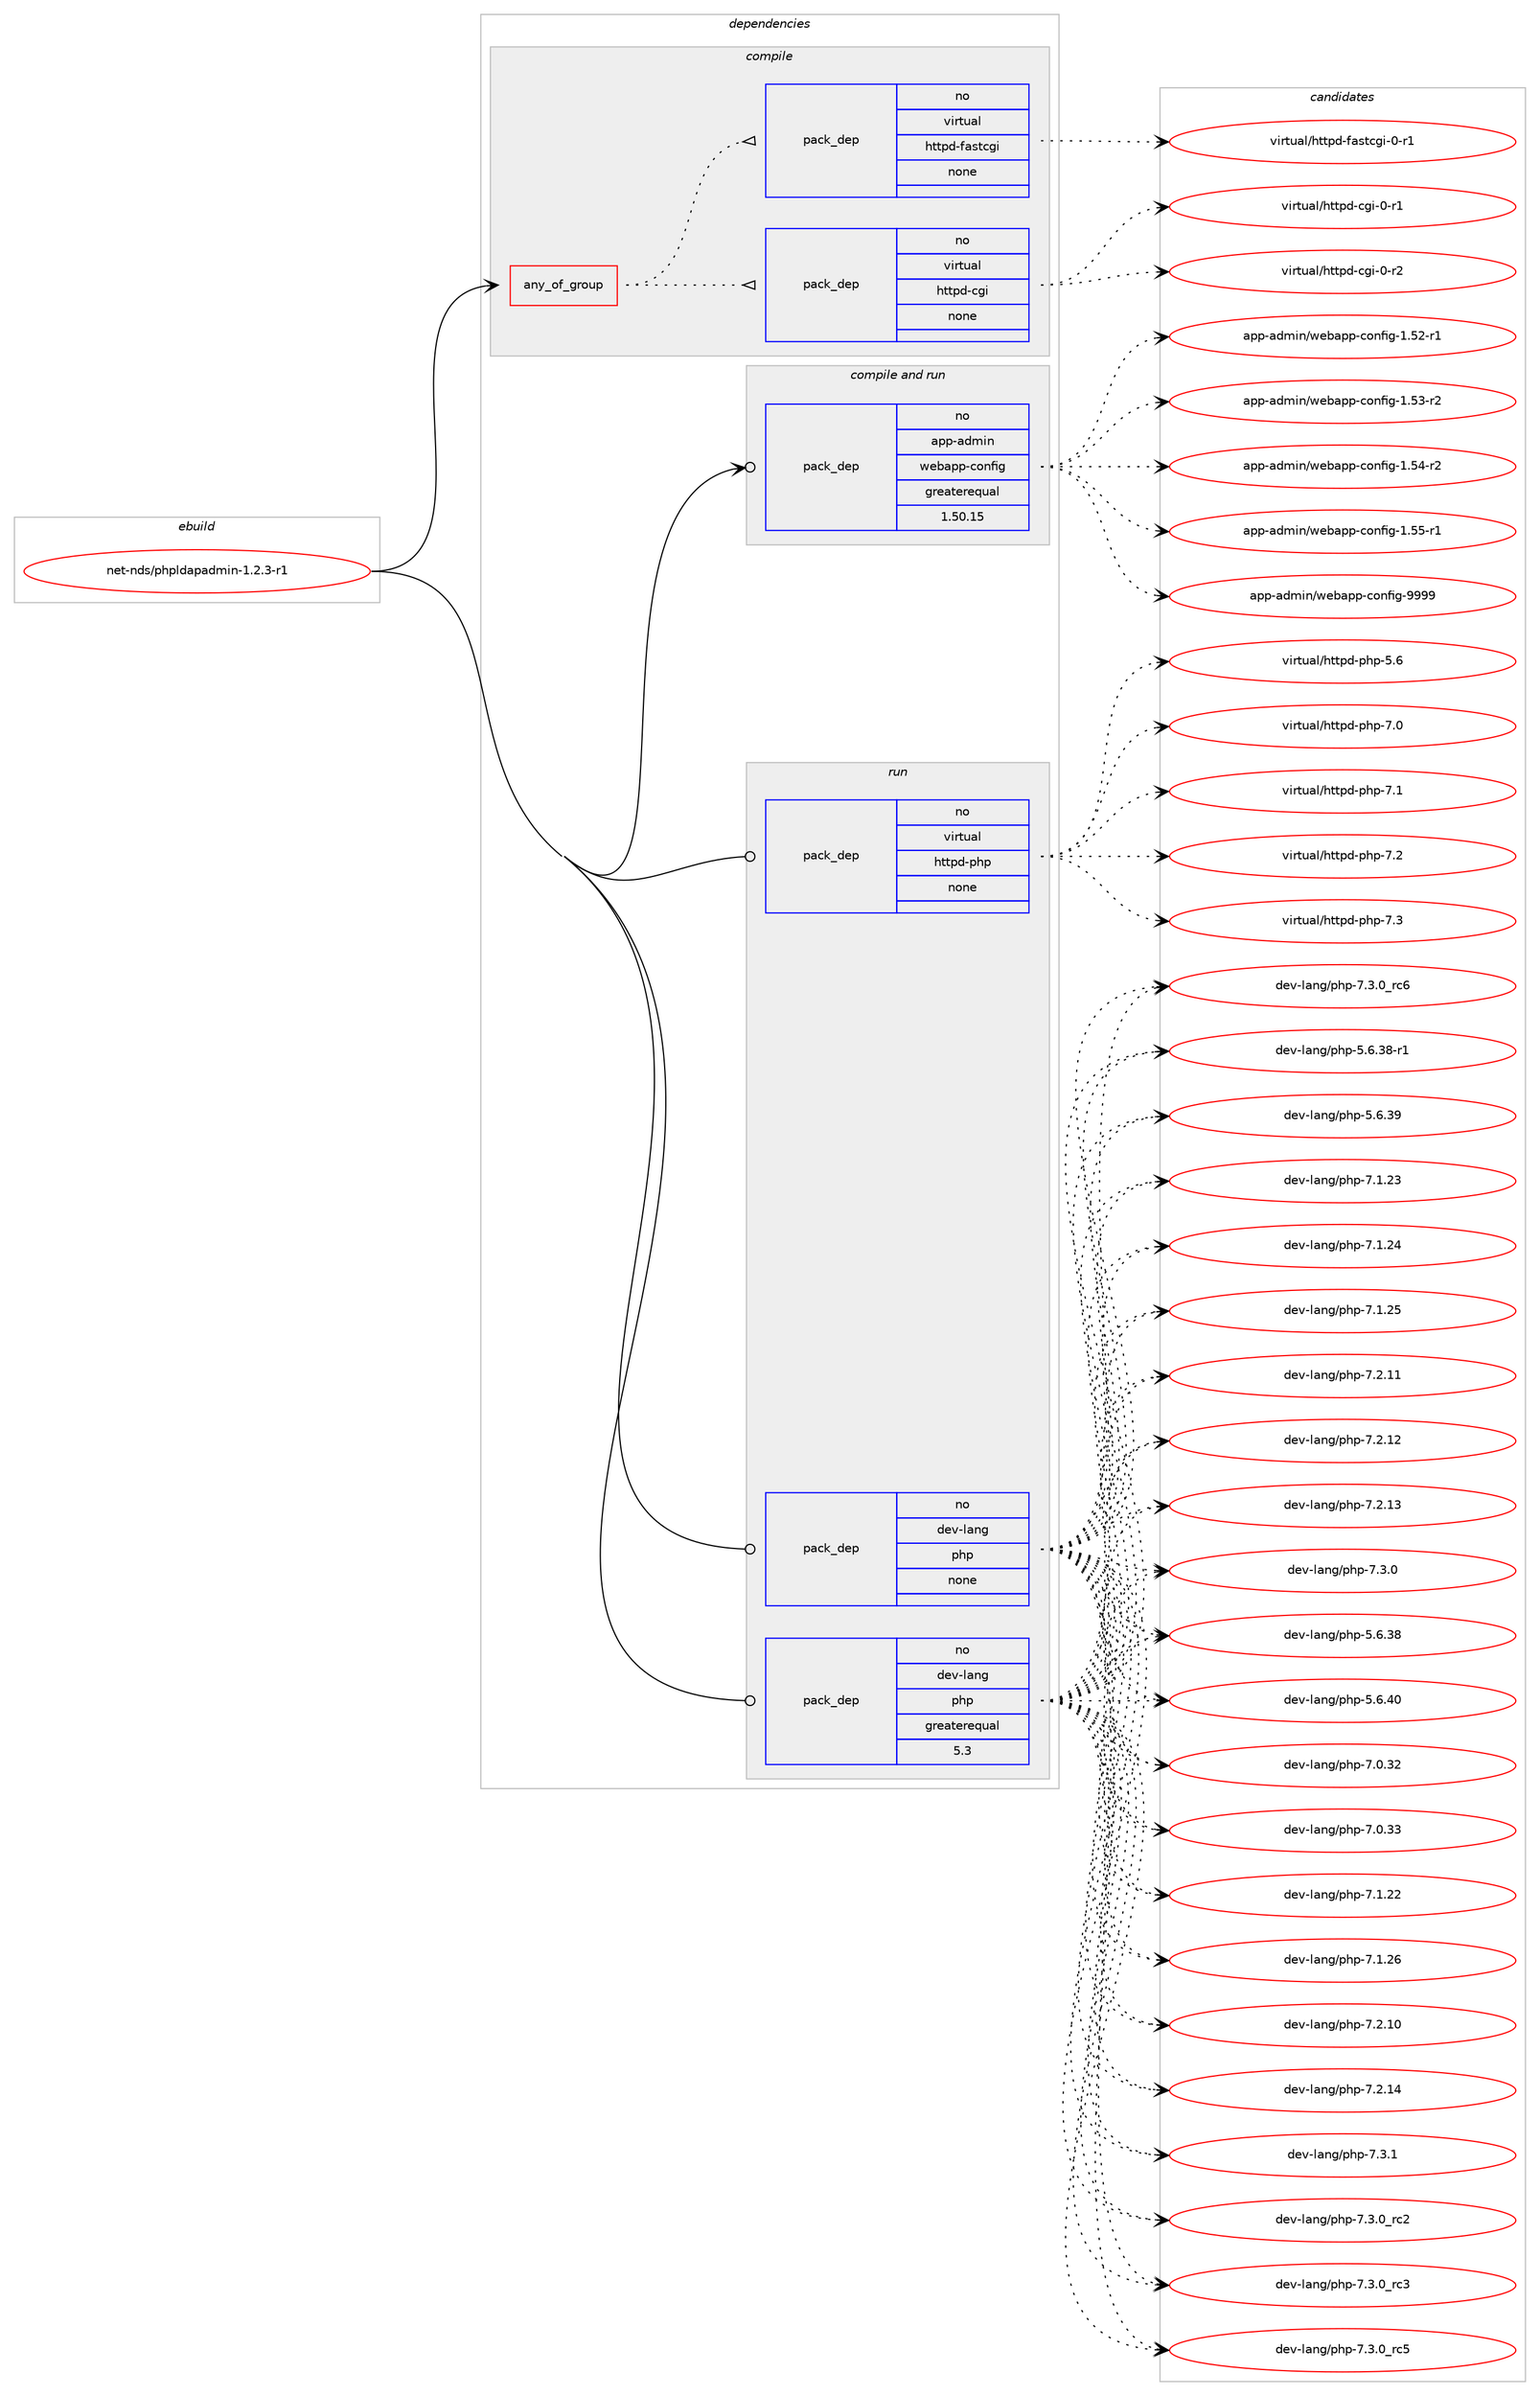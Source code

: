 digraph prolog {

# *************
# Graph options
# *************

newrank=true;
concentrate=true;
compound=true;
graph [rankdir=LR,fontname=Helvetica,fontsize=10,ranksep=1.5];#, ranksep=2.5, nodesep=0.2];
edge  [arrowhead=vee];
node  [fontname=Helvetica,fontsize=10];

# **********
# The ebuild
# **********

subgraph cluster_leftcol {
color=gray;
rank=same;
label=<<i>ebuild</i>>;
id [label="net-nds/phpldapadmin-1.2.3-r1", color=red, width=4, href="../net-nds/phpldapadmin-1.2.3-r1.svg"];
}

# ****************
# The dependencies
# ****************

subgraph cluster_midcol {
color=gray;
label=<<i>dependencies</i>>;
subgraph cluster_compile {
fillcolor="#eeeeee";
style=filled;
label=<<i>compile</i>>;
subgraph any128 {
dependency5055 [label=<<TABLE BORDER="0" CELLBORDER="1" CELLSPACING="0" CELLPADDING="4"><TR><TD CELLPADDING="10">any_of_group</TD></TR></TABLE>>, shape=none, color=red];subgraph pack3951 {
dependency5056 [label=<<TABLE BORDER="0" CELLBORDER="1" CELLSPACING="0" CELLPADDING="4" WIDTH="220"><TR><TD ROWSPAN="6" CELLPADDING="30">pack_dep</TD></TR><TR><TD WIDTH="110">no</TD></TR><TR><TD>virtual</TD></TR><TR><TD>httpd-cgi</TD></TR><TR><TD>none</TD></TR><TR><TD></TD></TR></TABLE>>, shape=none, color=blue];
}
dependency5055:e -> dependency5056:w [weight=20,style="dotted",arrowhead="oinv"];
subgraph pack3952 {
dependency5057 [label=<<TABLE BORDER="0" CELLBORDER="1" CELLSPACING="0" CELLPADDING="4" WIDTH="220"><TR><TD ROWSPAN="6" CELLPADDING="30">pack_dep</TD></TR><TR><TD WIDTH="110">no</TD></TR><TR><TD>virtual</TD></TR><TR><TD>httpd-fastcgi</TD></TR><TR><TD>none</TD></TR><TR><TD></TD></TR></TABLE>>, shape=none, color=blue];
}
dependency5055:e -> dependency5057:w [weight=20,style="dotted",arrowhead="oinv"];
}
id:e -> dependency5055:w [weight=20,style="solid",arrowhead="vee"];
}
subgraph cluster_compileandrun {
fillcolor="#eeeeee";
style=filled;
label=<<i>compile and run</i>>;
subgraph pack3953 {
dependency5058 [label=<<TABLE BORDER="0" CELLBORDER="1" CELLSPACING="0" CELLPADDING="4" WIDTH="220"><TR><TD ROWSPAN="6" CELLPADDING="30">pack_dep</TD></TR><TR><TD WIDTH="110">no</TD></TR><TR><TD>app-admin</TD></TR><TR><TD>webapp-config</TD></TR><TR><TD>greaterequal</TD></TR><TR><TD>1.50.15</TD></TR></TABLE>>, shape=none, color=blue];
}
id:e -> dependency5058:w [weight=20,style="solid",arrowhead="odotvee"];
}
subgraph cluster_run {
fillcolor="#eeeeee";
style=filled;
label=<<i>run</i>>;
subgraph pack3954 {
dependency5059 [label=<<TABLE BORDER="0" CELLBORDER="1" CELLSPACING="0" CELLPADDING="4" WIDTH="220"><TR><TD ROWSPAN="6" CELLPADDING="30">pack_dep</TD></TR><TR><TD WIDTH="110">no</TD></TR><TR><TD>dev-lang</TD></TR><TR><TD>php</TD></TR><TR><TD>greaterequal</TD></TR><TR><TD>5.3</TD></TR></TABLE>>, shape=none, color=blue];
}
id:e -> dependency5059:w [weight=20,style="solid",arrowhead="odot"];
subgraph pack3955 {
dependency5060 [label=<<TABLE BORDER="0" CELLBORDER="1" CELLSPACING="0" CELLPADDING="4" WIDTH="220"><TR><TD ROWSPAN="6" CELLPADDING="30">pack_dep</TD></TR><TR><TD WIDTH="110">no</TD></TR><TR><TD>dev-lang</TD></TR><TR><TD>php</TD></TR><TR><TD>none</TD></TR><TR><TD></TD></TR></TABLE>>, shape=none, color=blue];
}
id:e -> dependency5060:w [weight=20,style="solid",arrowhead="odot"];
subgraph pack3956 {
dependency5061 [label=<<TABLE BORDER="0" CELLBORDER="1" CELLSPACING="0" CELLPADDING="4" WIDTH="220"><TR><TD ROWSPAN="6" CELLPADDING="30">pack_dep</TD></TR><TR><TD WIDTH="110">no</TD></TR><TR><TD>virtual</TD></TR><TR><TD>httpd-php</TD></TR><TR><TD>none</TD></TR><TR><TD></TD></TR></TABLE>>, shape=none, color=blue];
}
id:e -> dependency5061:w [weight=20,style="solid",arrowhead="odot"];
}
}

# **************
# The candidates
# **************

subgraph cluster_choices {
rank=same;
color=gray;
label=<<i>candidates</i>>;

subgraph choice3951 {
color=black;
nodesep=1;
choice1181051141161179710847104116116112100459910310545484511449 [label="virtual/httpd-cgi-0-r1", color=red, width=4,href="../virtual/httpd-cgi-0-r1.svg"];
choice1181051141161179710847104116116112100459910310545484511450 [label="virtual/httpd-cgi-0-r2", color=red, width=4,href="../virtual/httpd-cgi-0-r2.svg"];
dependency5056:e -> choice1181051141161179710847104116116112100459910310545484511449:w [style=dotted,weight="100"];
dependency5056:e -> choice1181051141161179710847104116116112100459910310545484511450:w [style=dotted,weight="100"];
}
subgraph choice3952 {
color=black;
nodesep=1;
choice118105114116117971084710411611611210045102971151169910310545484511449 [label="virtual/httpd-fastcgi-0-r1", color=red, width=4,href="../virtual/httpd-fastcgi-0-r1.svg"];
dependency5057:e -> choice118105114116117971084710411611611210045102971151169910310545484511449:w [style=dotted,weight="100"];
}
subgraph choice3953 {
color=black;
nodesep=1;
choice971121124597100109105110471191019897112112459911111010210510345494653504511449 [label="app-admin/webapp-config-1.52-r1", color=red, width=4,href="../app-admin/webapp-config-1.52-r1.svg"];
choice971121124597100109105110471191019897112112459911111010210510345494653514511450 [label="app-admin/webapp-config-1.53-r2", color=red, width=4,href="../app-admin/webapp-config-1.53-r2.svg"];
choice971121124597100109105110471191019897112112459911111010210510345494653524511450 [label="app-admin/webapp-config-1.54-r2", color=red, width=4,href="../app-admin/webapp-config-1.54-r2.svg"];
choice971121124597100109105110471191019897112112459911111010210510345494653534511449 [label="app-admin/webapp-config-1.55-r1", color=red, width=4,href="../app-admin/webapp-config-1.55-r1.svg"];
choice97112112459710010910511047119101989711211245991111101021051034557575757 [label="app-admin/webapp-config-9999", color=red, width=4,href="../app-admin/webapp-config-9999.svg"];
dependency5058:e -> choice971121124597100109105110471191019897112112459911111010210510345494653504511449:w [style=dotted,weight="100"];
dependency5058:e -> choice971121124597100109105110471191019897112112459911111010210510345494653514511450:w [style=dotted,weight="100"];
dependency5058:e -> choice971121124597100109105110471191019897112112459911111010210510345494653524511450:w [style=dotted,weight="100"];
dependency5058:e -> choice971121124597100109105110471191019897112112459911111010210510345494653534511449:w [style=dotted,weight="100"];
dependency5058:e -> choice97112112459710010910511047119101989711211245991111101021051034557575757:w [style=dotted,weight="100"];
}
subgraph choice3954 {
color=black;
nodesep=1;
choice100101118451089711010347112104112455546514648951149950 [label="dev-lang/php-7.3.0_rc2", color=red, width=4,href="../dev-lang/php-7.3.0_rc2.svg"];
choice100101118451089711010347112104112455546514648951149951 [label="dev-lang/php-7.3.0_rc3", color=red, width=4,href="../dev-lang/php-7.3.0_rc3.svg"];
choice100101118451089711010347112104112455546514648951149953 [label="dev-lang/php-7.3.0_rc5", color=red, width=4,href="../dev-lang/php-7.3.0_rc5.svg"];
choice100101118451089711010347112104112455546514648951149954 [label="dev-lang/php-7.3.0_rc6", color=red, width=4,href="../dev-lang/php-7.3.0_rc6.svg"];
choice100101118451089711010347112104112455346544651564511449 [label="dev-lang/php-5.6.38-r1", color=red, width=4,href="../dev-lang/php-5.6.38-r1.svg"];
choice10010111845108971101034711210411245534654465157 [label="dev-lang/php-5.6.39", color=red, width=4,href="../dev-lang/php-5.6.39.svg"];
choice10010111845108971101034711210411245554649465051 [label="dev-lang/php-7.1.23", color=red, width=4,href="../dev-lang/php-7.1.23.svg"];
choice10010111845108971101034711210411245554649465052 [label="dev-lang/php-7.1.24", color=red, width=4,href="../dev-lang/php-7.1.24.svg"];
choice10010111845108971101034711210411245554649465053 [label="dev-lang/php-7.1.25", color=red, width=4,href="../dev-lang/php-7.1.25.svg"];
choice10010111845108971101034711210411245554650464949 [label="dev-lang/php-7.2.11", color=red, width=4,href="../dev-lang/php-7.2.11.svg"];
choice10010111845108971101034711210411245554650464950 [label="dev-lang/php-7.2.12", color=red, width=4,href="../dev-lang/php-7.2.12.svg"];
choice10010111845108971101034711210411245554650464951 [label="dev-lang/php-7.2.13", color=red, width=4,href="../dev-lang/php-7.2.13.svg"];
choice100101118451089711010347112104112455546514648 [label="dev-lang/php-7.3.0", color=red, width=4,href="../dev-lang/php-7.3.0.svg"];
choice10010111845108971101034711210411245534654465156 [label="dev-lang/php-5.6.38", color=red, width=4,href="../dev-lang/php-5.6.38.svg"];
choice10010111845108971101034711210411245534654465248 [label="dev-lang/php-5.6.40", color=red, width=4,href="../dev-lang/php-5.6.40.svg"];
choice10010111845108971101034711210411245554648465150 [label="dev-lang/php-7.0.32", color=red, width=4,href="../dev-lang/php-7.0.32.svg"];
choice10010111845108971101034711210411245554648465151 [label="dev-lang/php-7.0.33", color=red, width=4,href="../dev-lang/php-7.0.33.svg"];
choice10010111845108971101034711210411245554649465050 [label="dev-lang/php-7.1.22", color=red, width=4,href="../dev-lang/php-7.1.22.svg"];
choice10010111845108971101034711210411245554649465054 [label="dev-lang/php-7.1.26", color=red, width=4,href="../dev-lang/php-7.1.26.svg"];
choice10010111845108971101034711210411245554650464948 [label="dev-lang/php-7.2.10", color=red, width=4,href="../dev-lang/php-7.2.10.svg"];
choice10010111845108971101034711210411245554650464952 [label="dev-lang/php-7.2.14", color=red, width=4,href="../dev-lang/php-7.2.14.svg"];
choice100101118451089711010347112104112455546514649 [label="dev-lang/php-7.3.1", color=red, width=4,href="../dev-lang/php-7.3.1.svg"];
dependency5059:e -> choice100101118451089711010347112104112455546514648951149950:w [style=dotted,weight="100"];
dependency5059:e -> choice100101118451089711010347112104112455546514648951149951:w [style=dotted,weight="100"];
dependency5059:e -> choice100101118451089711010347112104112455546514648951149953:w [style=dotted,weight="100"];
dependency5059:e -> choice100101118451089711010347112104112455546514648951149954:w [style=dotted,weight="100"];
dependency5059:e -> choice100101118451089711010347112104112455346544651564511449:w [style=dotted,weight="100"];
dependency5059:e -> choice10010111845108971101034711210411245534654465157:w [style=dotted,weight="100"];
dependency5059:e -> choice10010111845108971101034711210411245554649465051:w [style=dotted,weight="100"];
dependency5059:e -> choice10010111845108971101034711210411245554649465052:w [style=dotted,weight="100"];
dependency5059:e -> choice10010111845108971101034711210411245554649465053:w [style=dotted,weight="100"];
dependency5059:e -> choice10010111845108971101034711210411245554650464949:w [style=dotted,weight="100"];
dependency5059:e -> choice10010111845108971101034711210411245554650464950:w [style=dotted,weight="100"];
dependency5059:e -> choice10010111845108971101034711210411245554650464951:w [style=dotted,weight="100"];
dependency5059:e -> choice100101118451089711010347112104112455546514648:w [style=dotted,weight="100"];
dependency5059:e -> choice10010111845108971101034711210411245534654465156:w [style=dotted,weight="100"];
dependency5059:e -> choice10010111845108971101034711210411245534654465248:w [style=dotted,weight="100"];
dependency5059:e -> choice10010111845108971101034711210411245554648465150:w [style=dotted,weight="100"];
dependency5059:e -> choice10010111845108971101034711210411245554648465151:w [style=dotted,weight="100"];
dependency5059:e -> choice10010111845108971101034711210411245554649465050:w [style=dotted,weight="100"];
dependency5059:e -> choice10010111845108971101034711210411245554649465054:w [style=dotted,weight="100"];
dependency5059:e -> choice10010111845108971101034711210411245554650464948:w [style=dotted,weight="100"];
dependency5059:e -> choice10010111845108971101034711210411245554650464952:w [style=dotted,weight="100"];
dependency5059:e -> choice100101118451089711010347112104112455546514649:w [style=dotted,weight="100"];
}
subgraph choice3955 {
color=black;
nodesep=1;
choice100101118451089711010347112104112455546514648951149950 [label="dev-lang/php-7.3.0_rc2", color=red, width=4,href="../dev-lang/php-7.3.0_rc2.svg"];
choice100101118451089711010347112104112455546514648951149951 [label="dev-lang/php-7.3.0_rc3", color=red, width=4,href="../dev-lang/php-7.3.0_rc3.svg"];
choice100101118451089711010347112104112455546514648951149953 [label="dev-lang/php-7.3.0_rc5", color=red, width=4,href="../dev-lang/php-7.3.0_rc5.svg"];
choice100101118451089711010347112104112455546514648951149954 [label="dev-lang/php-7.3.0_rc6", color=red, width=4,href="../dev-lang/php-7.3.0_rc6.svg"];
choice100101118451089711010347112104112455346544651564511449 [label="dev-lang/php-5.6.38-r1", color=red, width=4,href="../dev-lang/php-5.6.38-r1.svg"];
choice10010111845108971101034711210411245534654465157 [label="dev-lang/php-5.6.39", color=red, width=4,href="../dev-lang/php-5.6.39.svg"];
choice10010111845108971101034711210411245554649465051 [label="dev-lang/php-7.1.23", color=red, width=4,href="../dev-lang/php-7.1.23.svg"];
choice10010111845108971101034711210411245554649465052 [label="dev-lang/php-7.1.24", color=red, width=4,href="../dev-lang/php-7.1.24.svg"];
choice10010111845108971101034711210411245554649465053 [label="dev-lang/php-7.1.25", color=red, width=4,href="../dev-lang/php-7.1.25.svg"];
choice10010111845108971101034711210411245554650464949 [label="dev-lang/php-7.2.11", color=red, width=4,href="../dev-lang/php-7.2.11.svg"];
choice10010111845108971101034711210411245554650464950 [label="dev-lang/php-7.2.12", color=red, width=4,href="../dev-lang/php-7.2.12.svg"];
choice10010111845108971101034711210411245554650464951 [label="dev-lang/php-7.2.13", color=red, width=4,href="../dev-lang/php-7.2.13.svg"];
choice100101118451089711010347112104112455546514648 [label="dev-lang/php-7.3.0", color=red, width=4,href="../dev-lang/php-7.3.0.svg"];
choice10010111845108971101034711210411245534654465156 [label="dev-lang/php-5.6.38", color=red, width=4,href="../dev-lang/php-5.6.38.svg"];
choice10010111845108971101034711210411245534654465248 [label="dev-lang/php-5.6.40", color=red, width=4,href="../dev-lang/php-5.6.40.svg"];
choice10010111845108971101034711210411245554648465150 [label="dev-lang/php-7.0.32", color=red, width=4,href="../dev-lang/php-7.0.32.svg"];
choice10010111845108971101034711210411245554648465151 [label="dev-lang/php-7.0.33", color=red, width=4,href="../dev-lang/php-7.0.33.svg"];
choice10010111845108971101034711210411245554649465050 [label="dev-lang/php-7.1.22", color=red, width=4,href="../dev-lang/php-7.1.22.svg"];
choice10010111845108971101034711210411245554649465054 [label="dev-lang/php-7.1.26", color=red, width=4,href="../dev-lang/php-7.1.26.svg"];
choice10010111845108971101034711210411245554650464948 [label="dev-lang/php-7.2.10", color=red, width=4,href="../dev-lang/php-7.2.10.svg"];
choice10010111845108971101034711210411245554650464952 [label="dev-lang/php-7.2.14", color=red, width=4,href="../dev-lang/php-7.2.14.svg"];
choice100101118451089711010347112104112455546514649 [label="dev-lang/php-7.3.1", color=red, width=4,href="../dev-lang/php-7.3.1.svg"];
dependency5060:e -> choice100101118451089711010347112104112455546514648951149950:w [style=dotted,weight="100"];
dependency5060:e -> choice100101118451089711010347112104112455546514648951149951:w [style=dotted,weight="100"];
dependency5060:e -> choice100101118451089711010347112104112455546514648951149953:w [style=dotted,weight="100"];
dependency5060:e -> choice100101118451089711010347112104112455546514648951149954:w [style=dotted,weight="100"];
dependency5060:e -> choice100101118451089711010347112104112455346544651564511449:w [style=dotted,weight="100"];
dependency5060:e -> choice10010111845108971101034711210411245534654465157:w [style=dotted,weight="100"];
dependency5060:e -> choice10010111845108971101034711210411245554649465051:w [style=dotted,weight="100"];
dependency5060:e -> choice10010111845108971101034711210411245554649465052:w [style=dotted,weight="100"];
dependency5060:e -> choice10010111845108971101034711210411245554649465053:w [style=dotted,weight="100"];
dependency5060:e -> choice10010111845108971101034711210411245554650464949:w [style=dotted,weight="100"];
dependency5060:e -> choice10010111845108971101034711210411245554650464950:w [style=dotted,weight="100"];
dependency5060:e -> choice10010111845108971101034711210411245554650464951:w [style=dotted,weight="100"];
dependency5060:e -> choice100101118451089711010347112104112455546514648:w [style=dotted,weight="100"];
dependency5060:e -> choice10010111845108971101034711210411245534654465156:w [style=dotted,weight="100"];
dependency5060:e -> choice10010111845108971101034711210411245534654465248:w [style=dotted,weight="100"];
dependency5060:e -> choice10010111845108971101034711210411245554648465150:w [style=dotted,weight="100"];
dependency5060:e -> choice10010111845108971101034711210411245554648465151:w [style=dotted,weight="100"];
dependency5060:e -> choice10010111845108971101034711210411245554649465050:w [style=dotted,weight="100"];
dependency5060:e -> choice10010111845108971101034711210411245554649465054:w [style=dotted,weight="100"];
dependency5060:e -> choice10010111845108971101034711210411245554650464948:w [style=dotted,weight="100"];
dependency5060:e -> choice10010111845108971101034711210411245554650464952:w [style=dotted,weight="100"];
dependency5060:e -> choice100101118451089711010347112104112455546514649:w [style=dotted,weight="100"];
}
subgraph choice3956 {
color=black;
nodesep=1;
choice11810511411611797108471041161161121004511210411245534654 [label="virtual/httpd-php-5.6", color=red, width=4,href="../virtual/httpd-php-5.6.svg"];
choice11810511411611797108471041161161121004511210411245554648 [label="virtual/httpd-php-7.0", color=red, width=4,href="../virtual/httpd-php-7.0.svg"];
choice11810511411611797108471041161161121004511210411245554649 [label="virtual/httpd-php-7.1", color=red, width=4,href="../virtual/httpd-php-7.1.svg"];
choice11810511411611797108471041161161121004511210411245554650 [label="virtual/httpd-php-7.2", color=red, width=4,href="../virtual/httpd-php-7.2.svg"];
choice11810511411611797108471041161161121004511210411245554651 [label="virtual/httpd-php-7.3", color=red, width=4,href="../virtual/httpd-php-7.3.svg"];
dependency5061:e -> choice11810511411611797108471041161161121004511210411245534654:w [style=dotted,weight="100"];
dependency5061:e -> choice11810511411611797108471041161161121004511210411245554648:w [style=dotted,weight="100"];
dependency5061:e -> choice11810511411611797108471041161161121004511210411245554649:w [style=dotted,weight="100"];
dependency5061:e -> choice11810511411611797108471041161161121004511210411245554650:w [style=dotted,weight="100"];
dependency5061:e -> choice11810511411611797108471041161161121004511210411245554651:w [style=dotted,weight="100"];
}
}

}
